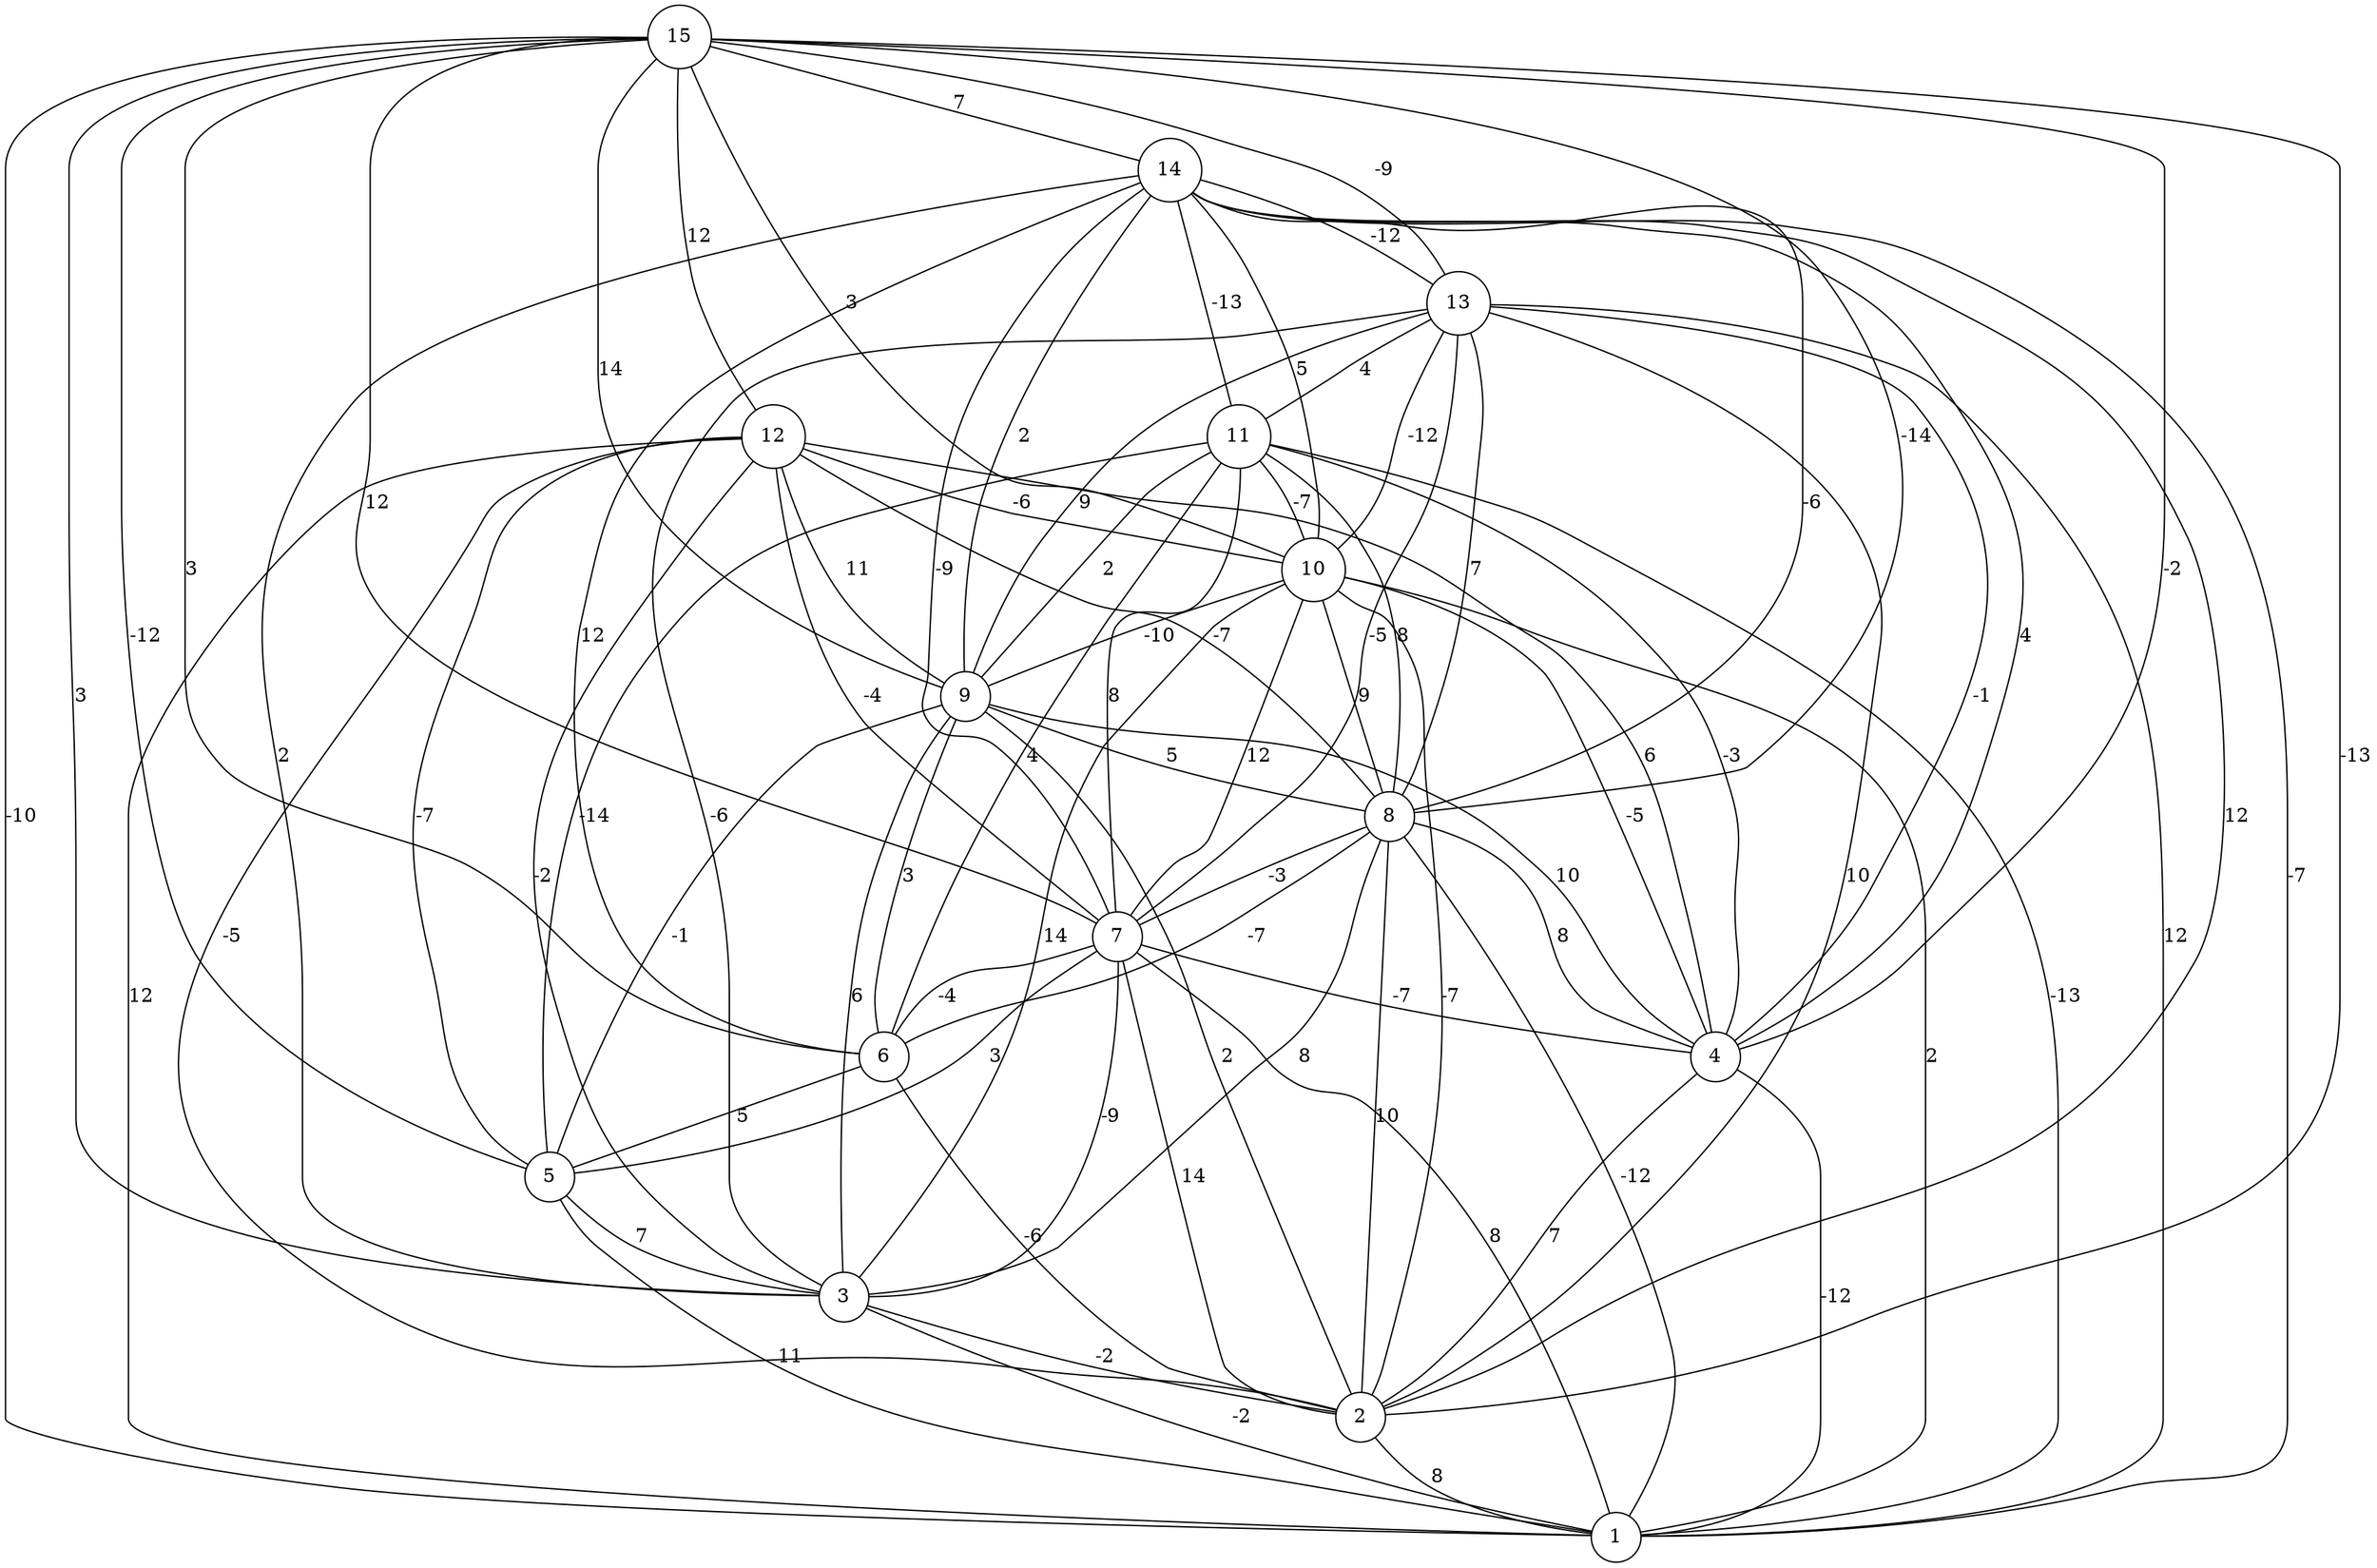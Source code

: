 graph { 
	 fontname="Helvetica,Arial,sans-serif" 
	 node [shape = circle]; 
	 15 -- 1 [label = "-10"];
	 15 -- 2 [label = "-13"];
	 15 -- 3 [label = "3"];
	 15 -- 4 [label = "-2"];
	 15 -- 5 [label = "-12"];
	 15 -- 6 [label = "3"];
	 15 -- 7 [label = "12"];
	 15 -- 8 [label = "-14"];
	 15 -- 9 [label = "14"];
	 15 -- 10 [label = "3"];
	 15 -- 12 [label = "12"];
	 15 -- 13 [label = "-9"];
	 15 -- 14 [label = "7"];
	 14 -- 1 [label = "-7"];
	 14 -- 2 [label = "12"];
	 14 -- 3 [label = "2"];
	 14 -- 4 [label = "4"];
	 14 -- 6 [label = "12"];
	 14 -- 7 [label = "-9"];
	 14 -- 8 [label = "-6"];
	 14 -- 9 [label = "2"];
	 14 -- 10 [label = "5"];
	 14 -- 11 [label = "-13"];
	 14 -- 13 [label = "-12"];
	 13 -- 1 [label = "12"];
	 13 -- 2 [label = "10"];
	 13 -- 3 [label = "-6"];
	 13 -- 4 [label = "-1"];
	 13 -- 7 [label = "-5"];
	 13 -- 8 [label = "7"];
	 13 -- 9 [label = "9"];
	 13 -- 10 [label = "-12"];
	 13 -- 11 [label = "4"];
	 12 -- 1 [label = "12"];
	 12 -- 2 [label = "-5"];
	 12 -- 3 [label = "-2"];
	 12 -- 4 [label = "6"];
	 12 -- 5 [label = "-7"];
	 12 -- 7 [label = "-4"];
	 12 -- 8 [label = "-7"];
	 12 -- 9 [label = "11"];
	 12 -- 10 [label = "-6"];
	 11 -- 1 [label = "-13"];
	 11 -- 4 [label = "-3"];
	 11 -- 5 [label = "-14"];
	 11 -- 6 [label = "4"];
	 11 -- 7 [label = "8"];
	 11 -- 8 [label = "8"];
	 11 -- 9 [label = "2"];
	 11 -- 10 [label = "-7"];
	 10 -- 1 [label = "2"];
	 10 -- 2 [label = "-7"];
	 10 -- 3 [label = "14"];
	 10 -- 4 [label = "-5"];
	 10 -- 7 [label = "12"];
	 10 -- 8 [label = "9"];
	 10 -- 9 [label = "-10"];
	 9 -- 2 [label = "2"];
	 9 -- 3 [label = "6"];
	 9 -- 4 [label = "10"];
	 9 -- 5 [label = "-1"];
	 9 -- 6 [label = "3"];
	 9 -- 8 [label = "5"];
	 8 -- 1 [label = "-12"];
	 8 -- 2 [label = "10"];
	 8 -- 3 [label = "8"];
	 8 -- 4 [label = "8"];
	 8 -- 6 [label = "-7"];
	 8 -- 7 [label = "-3"];
	 7 -- 1 [label = "8"];
	 7 -- 2 [label = "14"];
	 7 -- 3 [label = "-9"];
	 7 -- 4 [label = "-7"];
	 7 -- 5 [label = "3"];
	 7 -- 6 [label = "-4"];
	 6 -- 2 [label = "-6"];
	 6 -- 5 [label = "5"];
	 5 -- 1 [label = "11"];
	 5 -- 3 [label = "7"];
	 4 -- 1 [label = "-12"];
	 4 -- 2 [label = "7"];
	 3 -- 1 [label = "-2"];
	 3 -- 2 [label = "-2"];
	 2 -- 1 [label = "8"];
	 1;
	 2;
	 3;
	 4;
	 5;
	 6;
	 7;
	 8;
	 9;
	 10;
	 11;
	 12;
	 13;
	 14;
	 15;
}
